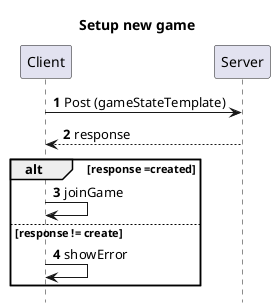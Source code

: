 @startuml
'https://plantuml.com/sequence-diagram
hide footbox

autonumber
title Setup new game

Client -> Server: Post (gameStateTemplate)
Client <-- Server: response
alt response =created
    Client -> Client: joinGame
else response != create
    Client-> Client: showError
end
@enduml
